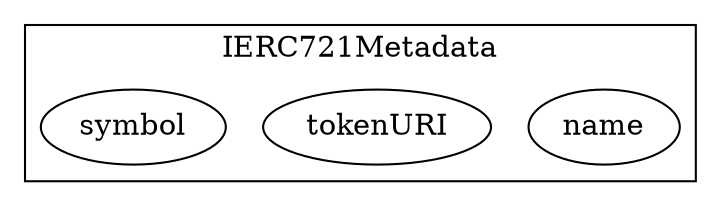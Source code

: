strict digraph {
subgraph cluster_12610_IERC721Metadata {
label = "IERC721Metadata"
"12610_name" [label="name"]
"12610_tokenURI" [label="tokenURI"]
"12610_symbol" [label="symbol"]
}subgraph cluster_solidity {
label = "[Solidity]"
}
}